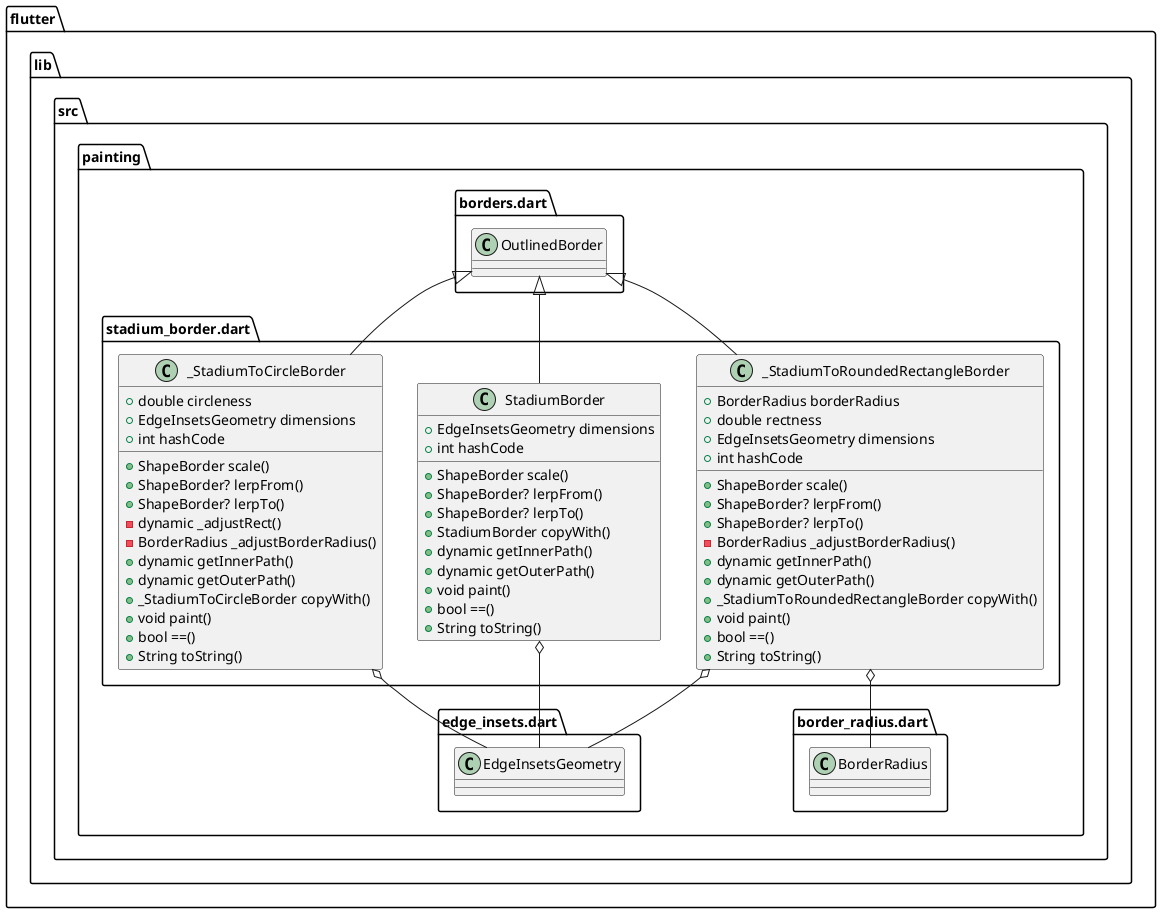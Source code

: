 @startuml
set namespaceSeparator ::

class "flutter::lib::src::painting::stadium_border.dart::StadiumBorder" {
  +EdgeInsetsGeometry dimensions
  +int hashCode
  +ShapeBorder scale()
  +ShapeBorder? lerpFrom()
  +ShapeBorder? lerpTo()
  +StadiumBorder copyWith()
  +dynamic getInnerPath()
  +dynamic getOuterPath()
  +void paint()
  +bool ==()
  +String toString()
}

"flutter::lib::src::painting::stadium_border.dart::StadiumBorder" o-- "flutter::lib::src::painting::edge_insets.dart::EdgeInsetsGeometry"
"flutter::lib::src::painting::borders.dart::OutlinedBorder" <|-- "flutter::lib::src::painting::stadium_border.dart::StadiumBorder"

class "flutter::lib::src::painting::stadium_border.dart::_StadiumToCircleBorder" {
  +double circleness
  +EdgeInsetsGeometry dimensions
  +int hashCode
  +ShapeBorder scale()
  +ShapeBorder? lerpFrom()
  +ShapeBorder? lerpTo()
  -dynamic _adjustRect()
  -BorderRadius _adjustBorderRadius()
  +dynamic getInnerPath()
  +dynamic getOuterPath()
  +_StadiumToCircleBorder copyWith()
  +void paint()
  +bool ==()
  +String toString()
}

"flutter::lib::src::painting::stadium_border.dart::_StadiumToCircleBorder" o-- "flutter::lib::src::painting::edge_insets.dart::EdgeInsetsGeometry"
"flutter::lib::src::painting::borders.dart::OutlinedBorder" <|-- "flutter::lib::src::painting::stadium_border.dart::_StadiumToCircleBorder"

class "flutter::lib::src::painting::stadium_border.dart::_StadiumToRoundedRectangleBorder" {
  +BorderRadius borderRadius
  +double rectness
  +EdgeInsetsGeometry dimensions
  +int hashCode
  +ShapeBorder scale()
  +ShapeBorder? lerpFrom()
  +ShapeBorder? lerpTo()
  -BorderRadius _adjustBorderRadius()
  +dynamic getInnerPath()
  +dynamic getOuterPath()
  +_StadiumToRoundedRectangleBorder copyWith()
  +void paint()
  +bool ==()
  +String toString()
}

"flutter::lib::src::painting::stadium_border.dart::_StadiumToRoundedRectangleBorder" o-- "flutter::lib::src::painting::border_radius.dart::BorderRadius"
"flutter::lib::src::painting::stadium_border.dart::_StadiumToRoundedRectangleBorder" o-- "flutter::lib::src::painting::edge_insets.dart::EdgeInsetsGeometry"
"flutter::lib::src::painting::borders.dart::OutlinedBorder" <|-- "flutter::lib::src::painting::stadium_border.dart::_StadiumToRoundedRectangleBorder"


@enduml